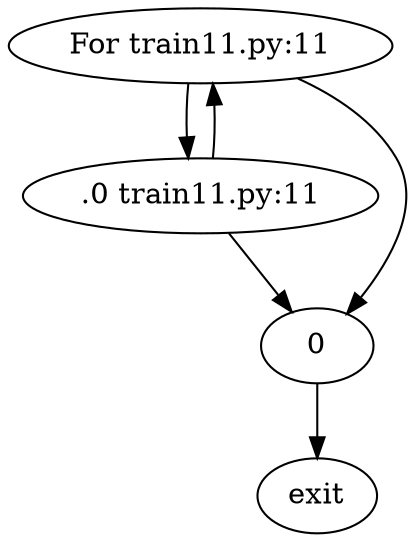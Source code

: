 strict digraph {"For train11.py:11" -> ".0 train11.py:11"
-> "0"
".0 train11.py:11" -> "For train11.py:11"
-> "0"
->
exit
}
